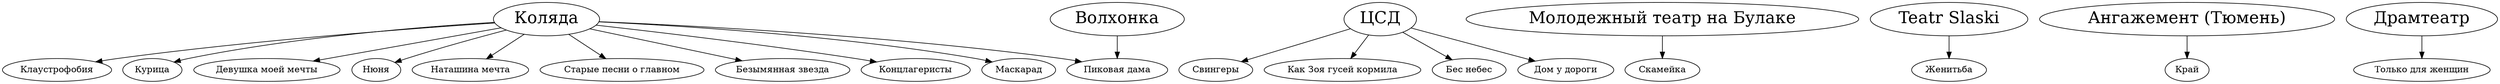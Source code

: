 digraph G {
    Коляда [fontsize=26];
        Коляда -> Клаустрофобия;
        Коляда -> Курица;
        Коляда -> "Девушка моей мечты";
        Коляда -> Нюня;
        Коляда -> "Наташина мечта";
        Коляда -> "Старые песни о главном";
        Коляда -> "Безымянная звезда";
        Коляда -> Концлагеристы;
        Коляда -> "Пиковая дама";
        Коляда -> Маскарад;
    ЦСД [fontsize=26];
        ЦСД -> Свингеры;
        ЦСД -> "Как Зоя гусей кормила";
        ЦСД -> "Бес небес";
        ЦСД -> "Дом у дороги";
    "Молодежный театр на Булаке" [fontsize=26];
        "Молодежный театр на Булаке" -> Скамейка
    Волхонка [fontsize=26];
        Волхонка -> "Пиковая дама";
    "Teatr Slaski"  [fontsize=26];
        "Teatr Slaski" -> Женитьба
    "Ангажемент (Тюмень)" [fontsize=26];
        "Ангажемент (Тюмень)" -> Край;
    "Драмтеатр" [fontsize=26];
        "Драмтеатр" -> "Только для женщин";
}
